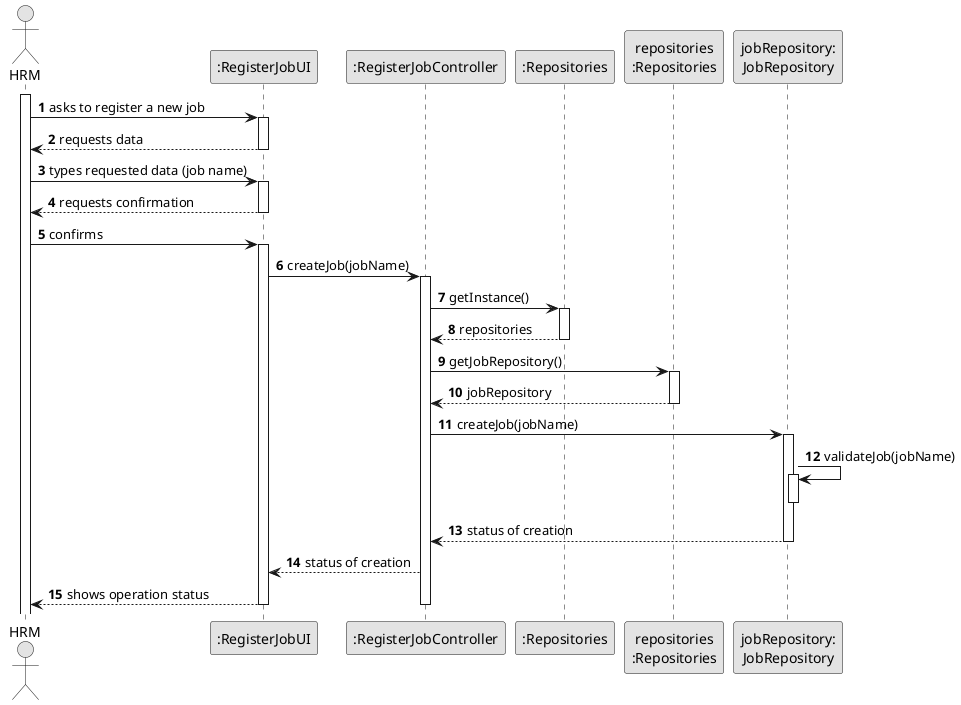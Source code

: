@startuml
skinparam monochrome true
skinparam packageStyle rectangle
skinparam shadowing false

autonumber

'hide footbox
actor " HRM" as ADM
participant ":RegisterJobUI" as UI
participant ":RegisterJobController" as CTRL
participant ":Repositories" as RepositorySingleton
participant "repositories\n:Repositories" as PLAT
participant "jobRepository:\nJobRepository" as JobRepository

activate ADM

        ADM -> UI : asks to register a new job

        activate UI

'            UI --> ADM : requests data (reference, description,  informal \n description, technical description, duration, cost)
            'create CTRL


            UI --> ADM : requests data
        deactivate UI

    ADM -> UI : types requested data (job name)
    activate UI

        UI --> ADM : requests confirmation
    deactivate UI

    ADM -> UI : confirms
    activate UI

        UI -> CTRL : createJob(jobName)
        activate CTRL


                CTRL -> RepositorySingleton : getInstance()
                activate RepositorySingleton

                    RepositorySingleton --> CTRL: repositories
                deactivate RepositorySingleton

                CTRL -> PLAT : getJobRepository()
                activate PLAT

                    PLAT --> CTRL : jobRepository
                deactivate PLAT

                CTRL -> JobRepository : createJob(jobName)
                activate JobRepository

                JobRepository -> JobRepository : validateJob(jobName)
                activate JobRepository
                deactivate JobRepository


                    JobRepository --> CTRL : status of creation
                deactivate JobRepository
                    CTRL --> UI : status of creation
                    UI --> ADM : shows operation status
                    deactivate UI
            deactivate CTRL



@enduml